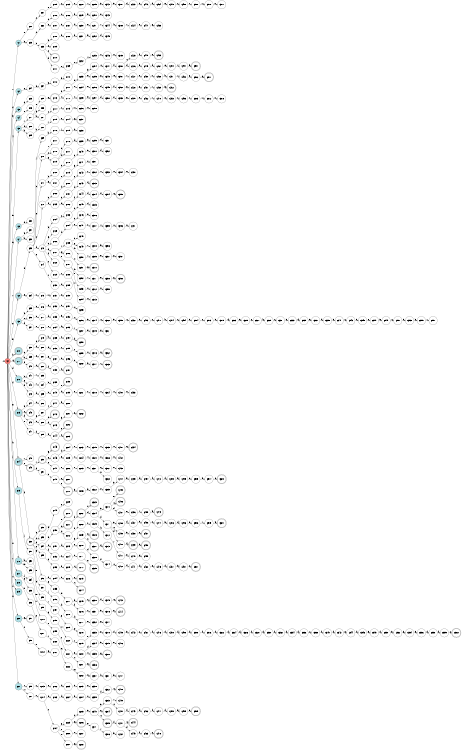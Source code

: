 digraph APTAALF {
__start0 [style = invis, shape = none, label = "", width = 0, height = 0];

rankdir=LR;
size="8,5";

s0 [style="filled", color="black", fillcolor="#ff817b" shape="circle", label="q0"];
s1 [style="filled", color="black", fillcolor="powderblue" shape="circle", label="q1"];
s2 [style="filled", color="black", fillcolor="powderblue" shape="circle", label="q2"];
s3 [style="filled", color="black", fillcolor="powderblue" shape="circle", label="q3"];
s4 [style="filled", color="black", fillcolor="powderblue" shape="circle", label="q4"];
s5 [style="filled", color="black", fillcolor="powderblue" shape="circle", label="q5"];
s6 [style="filled", color="black", fillcolor="powderblue" shape="circle", label="q6"];
s7 [style="filled", color="black", fillcolor="powderblue" shape="circle", label="q7"];
s8 [style="rounded,filled", color="black", fillcolor="powderblue" shape="doublecircle", label="q8"];
s9 [style="filled", color="black", fillcolor="powderblue" shape="circle", label="q9"];
s10 [style="rounded,filled", color="black", fillcolor="powderblue" shape="doublecircle", label="q10"];
s11 [style="rounded,filled", color="black", fillcolor="powderblue" shape="doublecircle", label="q11"];
s12 [style="filled", color="black", fillcolor="powderblue" shape="circle", label="q12"];
s13 [style="rounded,filled", color="black", fillcolor="powderblue" shape="doublecircle", label="q13"];
s14 [style="rounded,filled", color="black", fillcolor="powderblue" shape="doublecircle", label="q14"];
s15 [style="filled", color="black", fillcolor="powderblue" shape="circle", label="q15"];
s16 [style="filled", color="black", fillcolor="powderblue" shape="circle", label="q16"];
s17 [style="filled", color="black", fillcolor="powderblue" shape="circle", label="q17"];
s18 [style="filled", color="black", fillcolor="powderblue" shape="circle", label="q18"];
s19 [style="filled", color="black", fillcolor="powderblue" shape="circle", label="q19"];
s20 [style="filled", color="black", fillcolor="powderblue" shape="circle", label="q20"];
s21 [style="filled", color="black", fillcolor="powderblue" shape="circle", label="q21"];
s22 [style="filled", color="black", fillcolor="white" shape="circle", label="q22"];
s23 [style="filled", color="black", fillcolor="white" shape="circle", label="q23"];
s24 [style="filled", color="black", fillcolor="white" shape="circle", label="q24"];
s25 [style="filled", color="black", fillcolor="white" shape="circle", label="q25"];
s26 [style="filled", color="black", fillcolor="white" shape="circle", label="q26"];
s27 [style="filled", color="black", fillcolor="white" shape="circle", label="q27"];
s28 [style="filled", color="black", fillcolor="white" shape="circle", label="q28"];
s29 [style="filled", color="black", fillcolor="white" shape="circle", label="q29"];
s30 [style="filled", color="black", fillcolor="white" shape="circle", label="q30"];
s31 [style="filled", color="black", fillcolor="white" shape="circle", label="q31"];
s32 [style="filled", color="black", fillcolor="white" shape="circle", label="q32"];
s33 [style="filled", color="black", fillcolor="white" shape="circle", label="q33"];
s34 [style="filled", color="black", fillcolor="white" shape="circle", label="q34"];
s35 [style="filled", color="black", fillcolor="white" shape="circle", label="q35"];
s36 [style="filled", color="black", fillcolor="white" shape="circle", label="q36"];
s37 [style="filled", color="black", fillcolor="white" shape="circle", label="q37"];
s38 [style="filled", color="black", fillcolor="white" shape="circle", label="q38"];
s39 [style="filled", color="black", fillcolor="white" shape="circle", label="q39"];
s40 [style="filled", color="black", fillcolor="white" shape="circle", label="q40"];
s41 [style="filled", color="black", fillcolor="white" shape="circle", label="q41"];
s42 [style="filled", color="black", fillcolor="white" shape="circle", label="q42"];
s43 [style="filled", color="black", fillcolor="white" shape="circle", label="q43"];
s44 [style="filled", color="black", fillcolor="white" shape="circle", label="q44"];
s45 [style="rounded,filled", color="black", fillcolor="white" shape="doublecircle", label="q45"];
s46 [style="filled", color="black", fillcolor="white" shape="circle", label="q46"];
s47 [style="filled", color="black", fillcolor="white" shape="circle", label="q47"];
s48 [style="filled", color="black", fillcolor="white" shape="circle", label="q48"];
s49 [style="rounded,filled", color="black", fillcolor="white" shape="doublecircle", label="q49"];
s50 [style="rounded,filled", color="black", fillcolor="white" shape="doublecircle", label="q50"];
s51 [style="filled", color="black", fillcolor="white" shape="circle", label="q51"];
s52 [style="filled", color="black", fillcolor="white" shape="circle", label="q52"];
s53 [style="filled", color="black", fillcolor="white" shape="circle", label="q53"];
s54 [style="filled", color="black", fillcolor="white" shape="circle", label="q54"];
s55 [style="filled", color="black", fillcolor="white" shape="circle", label="q55"];
s56 [style="filled", color="black", fillcolor="white" shape="circle", label="q56"];
s57 [style="rounded,filled", color="black", fillcolor="white" shape="doublecircle", label="q57"];
s58 [style="filled", color="black", fillcolor="white" shape="circle", label="q58"];
s59 [style="filled", color="black", fillcolor="white" shape="circle", label="q59"];
s60 [style="filled", color="black", fillcolor="white" shape="circle", label="q60"];
s61 [style="filled", color="black", fillcolor="white" shape="circle", label="q61"];
s62 [style="filled", color="black", fillcolor="white" shape="circle", label="q62"];
s63 [style="filled", color="black", fillcolor="white" shape="circle", label="q63"];
s64 [style="filled", color="black", fillcolor="white" shape="circle", label="q64"];
s65 [style="filled", color="black", fillcolor="white" shape="circle", label="q65"];
s66 [style="filled", color="black", fillcolor="white" shape="circle", label="q66"];
s67 [style="filled", color="black", fillcolor="white" shape="circle", label="q67"];
s68 [style="filled", color="black", fillcolor="white" shape="circle", label="q68"];
s69 [style="filled", color="black", fillcolor="white" shape="circle", label="q69"];
s70 [style="filled", color="black", fillcolor="white" shape="circle", label="q70"];
s71 [style="filled", color="black", fillcolor="white" shape="circle", label="q71"];
s72 [style="filled", color="black", fillcolor="white" shape="circle", label="q72"];
s73 [style="filled", color="black", fillcolor="white" shape="circle", label="q73"];
s74 [style="filled", color="black", fillcolor="white" shape="circle", label="q74"];
s75 [style="filled", color="black", fillcolor="white" shape="circle", label="q75"];
s76 [style="filled", color="black", fillcolor="white" shape="circle", label="q76"];
s77 [style="filled", color="black", fillcolor="white" shape="circle", label="q77"];
s78 [style="filled", color="black", fillcolor="white" shape="circle", label="q78"];
s79 [style="rounded,filled", color="black", fillcolor="white" shape="doublecircle", label="q79"];
s80 [style="filled", color="black", fillcolor="white" shape="circle", label="q80"];
s81 [style="filled", color="black", fillcolor="white" shape="circle", label="q81"];
s82 [style="rounded,filled", color="black", fillcolor="white" shape="doublecircle", label="q82"];
s83 [style="filled", color="black", fillcolor="white" shape="circle", label="q83"];
s84 [style="filled", color="black", fillcolor="white" shape="circle", label="q84"];
s85 [style="filled", color="black", fillcolor="white" shape="circle", label="q85"];
s86 [style="filled", color="black", fillcolor="white" shape="circle", label="q86"];
s87 [style="filled", color="black", fillcolor="white" shape="circle", label="q87"];
s88 [style="filled", color="black", fillcolor="white" shape="circle", label="q88"];
s89 [style="filled", color="black", fillcolor="white" shape="circle", label="q89"];
s90 [style="rounded,filled", color="black", fillcolor="white" shape="doublecircle", label="q90"];
s91 [style="filled", color="black", fillcolor="white" shape="circle", label="q91"];
s92 [style="rounded,filled", color="black", fillcolor="white" shape="doublecircle", label="q92"];
s93 [style="filled", color="black", fillcolor="white" shape="circle", label="q93"];
s94 [style="filled", color="black", fillcolor="white" shape="circle", label="q94"];
s95 [style="filled", color="black", fillcolor="white" shape="circle", label="q95"];
s96 [style="filled", color="black", fillcolor="white" shape="circle", label="q96"];
s97 [style="filled", color="black", fillcolor="white" shape="circle", label="q97"];
s98 [style="filled", color="black", fillcolor="white" shape="circle", label="q98"];
s99 [style="filled", color="black", fillcolor="white" shape="circle", label="q99"];
s100 [style="filled", color="black", fillcolor="white" shape="circle", label="q100"];
s101 [style="filled", color="black", fillcolor="white" shape="circle", label="q101"];
s102 [style="filled", color="black", fillcolor="white" shape="circle", label="q102"];
s103 [style="filled", color="black", fillcolor="white" shape="circle", label="q103"];
s104 [style="filled", color="black", fillcolor="white" shape="circle", label="q104"];
s105 [style="filled", color="black", fillcolor="white" shape="circle", label="q105"];
s106 [style="filled", color="black", fillcolor="white" shape="circle", label="q106"];
s107 [style="filled", color="black", fillcolor="white" shape="circle", label="q107"];
s108 [style="filled", color="black", fillcolor="white" shape="circle", label="q108"];
s109 [style="filled", color="black", fillcolor="white" shape="circle", label="q109"];
s110 [style="rounded,filled", color="black", fillcolor="white" shape="doublecircle", label="q110"];
s111 [style="filled", color="black", fillcolor="white" shape="circle", label="q111"];
s112 [style="filled", color="black", fillcolor="white" shape="circle", label="q112"];
s113 [style="rounded,filled", color="black", fillcolor="white" shape="doublecircle", label="q113"];
s114 [style="filled", color="black", fillcolor="white" shape="circle", label="q114"];
s115 [style="filled", color="black", fillcolor="white" shape="circle", label="q115"];
s116 [style="filled", color="black", fillcolor="white" shape="circle", label="q116"];
s117 [style="filled", color="black", fillcolor="white" shape="circle", label="q117"];
s118 [style="filled", color="black", fillcolor="white" shape="circle", label="q118"];
s119 [style="filled", color="black", fillcolor="white" shape="circle", label="q119"];
s120 [style="filled", color="black", fillcolor="white" shape="circle", label="q120"];
s121 [style="filled", color="black", fillcolor="white" shape="circle", label="q121"];
s122 [style="filled", color="black", fillcolor="white" shape="circle", label="q122"];
s123 [style="filled", color="black", fillcolor="white" shape="circle", label="q123"];
s124 [style="filled", color="black", fillcolor="white" shape="circle", label="q124"];
s125 [style="filled", color="black", fillcolor="white" shape="circle", label="q125"];
s126 [style="filled", color="black", fillcolor="white" shape="circle", label="q126"];
s127 [style="filled", color="black", fillcolor="white" shape="circle", label="q127"];
s128 [style="filled", color="black", fillcolor="white" shape="circle", label="q128"];
s129 [style="filled", color="black", fillcolor="white" shape="circle", label="q129"];
s130 [style="filled", color="black", fillcolor="white" shape="circle", label="q130"];
s131 [style="filled", color="black", fillcolor="white" shape="circle", label="q131"];
s132 [style="filled", color="black", fillcolor="white" shape="circle", label="q132"];
s133 [style="filled", color="black", fillcolor="white" shape="circle", label="q133"];
s134 [style="filled", color="black", fillcolor="white" shape="circle", label="q134"];
s135 [style="filled", color="black", fillcolor="white" shape="circle", label="q135"];
s136 [style="filled", color="black", fillcolor="white" shape="circle", label="q136"];
s137 [style="filled", color="black", fillcolor="white" shape="circle", label="q137"];
s138 [style="filled", color="black", fillcolor="white" shape="circle", label="q138"];
s139 [style="filled", color="black", fillcolor="white" shape="circle", label="q139"];
s140 [style="filled", color="black", fillcolor="white" shape="circle", label="q140"];
s141 [style="filled", color="black", fillcolor="white" shape="circle", label="q141"];
s142 [style="rounded,filled", color="black", fillcolor="white" shape="doublecircle", label="q142"];
s143 [style="filled", color="black", fillcolor="white" shape="circle", label="q143"];
s144 [style="filled", color="black", fillcolor="white" shape="circle", label="q144"];
s145 [style="rounded,filled", color="black", fillcolor="white" shape="doublecircle", label="q145"];
s146 [style="filled", color="black", fillcolor="white" shape="circle", label="q146"];
s147 [style="filled", color="black", fillcolor="white" shape="circle", label="q147"];
s148 [style="filled", color="black", fillcolor="white" shape="circle", label="q148"];
s149 [style="filled", color="black", fillcolor="white" shape="circle", label="q149"];
s150 [style="filled", color="black", fillcolor="white" shape="circle", label="q150"];
s151 [style="filled", color="black", fillcolor="white" shape="circle", label="q151"];
s152 [style="filled", color="black", fillcolor="white" shape="circle", label="q152"];
s153 [style="filled", color="black", fillcolor="white" shape="circle", label="q153"];
s154 [style="filled", color="black", fillcolor="white" shape="circle", label="q154"];
s155 [style="filled", color="black", fillcolor="white" shape="circle", label="q155"];
s156 [style="filled", color="black", fillcolor="white" shape="circle", label="q156"];
s157 [style="filled", color="black", fillcolor="white" shape="circle", label="q157"];
s158 [style="filled", color="black", fillcolor="white" shape="circle", label="q158"];
s159 [style="filled", color="black", fillcolor="white" shape="circle", label="q159"];
s160 [style="filled", color="black", fillcolor="white" shape="circle", label="q160"];
s161 [style="filled", color="black", fillcolor="white" shape="circle", label="q161"];
s162 [style="filled", color="black", fillcolor="white" shape="circle", label="q162"];
s163 [style="filled", color="black", fillcolor="white" shape="circle", label="q163"];
s164 [style="filled", color="black", fillcolor="white" shape="circle", label="q164"];
s165 [style="filled", color="black", fillcolor="white" shape="circle", label="q165"];
s166 [style="filled", color="black", fillcolor="white" shape="circle", label="q166"];
s167 [style="filled", color="black", fillcolor="white" shape="circle", label="q167"];
s168 [style="filled", color="black", fillcolor="white" shape="circle", label="q168"];
s169 [style="filled", color="black", fillcolor="white" shape="circle", label="q169"];
s170 [style="filled", color="black", fillcolor="white" shape="circle", label="q170"];
s171 [style="filled", color="black", fillcolor="white" shape="circle", label="q171"];
s172 [style="filled", color="black", fillcolor="white" shape="circle", label="q172"];
s173 [style="filled", color="black", fillcolor="white" shape="circle", label="q173"];
s174 [style="filled", color="black", fillcolor="white" shape="circle", label="q174"];
s175 [style="filled", color="black", fillcolor="white" shape="circle", label="q175"];
s176 [style="filled", color="black", fillcolor="white" shape="circle", label="q176"];
s177 [style="filled", color="black", fillcolor="white" shape="circle", label="q177"];
s178 [style="filled", color="black", fillcolor="white" shape="circle", label="q178"];
s179 [style="filled", color="black", fillcolor="white" shape="circle", label="q179"];
s180 [style="filled", color="black", fillcolor="white" shape="circle", label="q180"];
s181 [style="filled", color="black", fillcolor="white" shape="circle", label="q181"];
s182 [style="filled", color="black", fillcolor="white" shape="circle", label="q182"];
s183 [style="filled", color="black", fillcolor="white" shape="circle", label="q183"];
s184 [style="filled", color="black", fillcolor="white" shape="circle", label="q184"];
s185 [style="filled", color="black", fillcolor="white" shape="circle", label="q185"];
s186 [style="filled", color="black", fillcolor="white" shape="circle", label="q186"];
s187 [style="filled", color="black", fillcolor="white" shape="circle", label="q187"];
s188 [style="filled", color="black", fillcolor="white" shape="circle", label="q188"];
s189 [style="filled", color="black", fillcolor="white" shape="circle", label="q189"];
s190 [style="filled", color="black", fillcolor="white" shape="circle", label="q190"];
s191 [style="filled", color="black", fillcolor="white" shape="circle", label="q191"];
s192 [style="filled", color="black", fillcolor="white" shape="circle", label="q192"];
s193 [style="filled", color="black", fillcolor="white" shape="circle", label="q193"];
s194 [style="filled", color="black", fillcolor="white" shape="circle", label="q194"];
s195 [style="filled", color="black", fillcolor="white" shape="circle", label="q195"];
s196 [style="filled", color="black", fillcolor="white" shape="circle", label="q196"];
s197 [style="rounded,filled", color="black", fillcolor="white" shape="doublecircle", label="q197"];
s198 [style="rounded,filled", color="black", fillcolor="white" shape="doublecircle", label="q198"];
s199 [style="filled", color="black", fillcolor="white" shape="circle", label="q199"];
s200 [style="filled", color="black", fillcolor="white" shape="circle", label="q200"];
s201 [style="filled", color="black", fillcolor="white" shape="circle", label="q201"];
s202 [style="rounded,filled", color="black", fillcolor="white" shape="doublecircle", label="q202"];
s203 [style="rounded,filled", color="black", fillcolor="white" shape="doublecircle", label="q203"];
s204 [style="filled", color="black", fillcolor="white" shape="circle", label="q204"];
s205 [style="filled", color="black", fillcolor="white" shape="circle", label="q205"];
s206 [style="filled", color="black", fillcolor="white" shape="circle", label="q206"];
s207 [style="rounded,filled", color="black", fillcolor="white" shape="doublecircle", label="q207"];
s208 [style="rounded,filled", color="black", fillcolor="white" shape="doublecircle", label="q208"];
s209 [style="filled", color="black", fillcolor="white" shape="circle", label="q209"];
s210 [style="rounded,filled", color="black", fillcolor="white" shape="doublecircle", label="q210"];
s211 [style="rounded,filled", color="black", fillcolor="white" shape="doublecircle", label="q211"];
s212 [style="filled", color="black", fillcolor="white" shape="circle", label="q212"];
s213 [style="filled", color="black", fillcolor="white" shape="circle", label="q213"];
s214 [style="filled", color="black", fillcolor="white" shape="circle", label="q214"];
s215 [style="filled", color="black", fillcolor="white" shape="circle", label="q215"];
s216 [style="filled", color="black", fillcolor="white" shape="circle", label="q216"];
s217 [style="filled", color="black", fillcolor="white" shape="circle", label="q217"];
s218 [style="filled", color="black", fillcolor="white" shape="circle", label="q218"];
s219 [style="filled", color="black", fillcolor="white" shape="circle", label="q219"];
s220 [style="filled", color="black", fillcolor="white" shape="circle", label="q220"];
s221 [style="filled", color="black", fillcolor="white" shape="circle", label="q221"];
s222 [style="filled", color="black", fillcolor="white" shape="circle", label="q222"];
s223 [style="filled", color="black", fillcolor="white" shape="circle", label="q223"];
s224 [style="filled", color="black", fillcolor="white" shape="circle", label="q224"];
s225 [style="filled", color="black", fillcolor="white" shape="circle", label="q225"];
s226 [style="filled", color="black", fillcolor="white" shape="circle", label="q226"];
s227 [style="filled", color="black", fillcolor="white" shape="circle", label="q227"];
s228 [style="filled", color="black", fillcolor="white" shape="circle", label="q228"];
s229 [style="filled", color="black", fillcolor="white" shape="circle", label="q229"];
s230 [style="filled", color="black", fillcolor="white" shape="circle", label="q230"];
s231 [style="filled", color="black", fillcolor="white" shape="circle", label="q231"];
s232 [style="filled", color="black", fillcolor="white" shape="circle", label="q232"];
s233 [style="filled", color="black", fillcolor="white" shape="circle", label="q233"];
s234 [style="filled", color="black", fillcolor="white" shape="circle", label="q234"];
s235 [style="filled", color="black", fillcolor="white" shape="circle", label="q235"];
s236 [style="filled", color="black", fillcolor="white" shape="circle", label="q236"];
s237 [style="rounded,filled", color="black", fillcolor="white" shape="doublecircle", label="q237"];
s238 [style="filled", color="black", fillcolor="white" shape="circle", label="q238"];
s239 [style="filled", color="black", fillcolor="white" shape="circle", label="q239"];
s240 [style="filled", color="black", fillcolor="white" shape="circle", label="q240"];
s241 [style="filled", color="black", fillcolor="white" shape="circle", label="q241"];
s242 [style="filled", color="black", fillcolor="white" shape="circle", label="q242"];
s243 [style="filled", color="black", fillcolor="white" shape="circle", label="q243"];
s244 [style="filled", color="black", fillcolor="white" shape="circle", label="q244"];
s245 [style="filled", color="black", fillcolor="white" shape="circle", label="q245"];
s246 [style="filled", color="black", fillcolor="white" shape="circle", label="q246"];
s247 [style="filled", color="black", fillcolor="white" shape="circle", label="q247"];
s248 [style="filled", color="black", fillcolor="white" shape="circle", label="q248"];
s249 [style="filled", color="black", fillcolor="white" shape="circle", label="q249"];
s250 [style="filled", color="black", fillcolor="white" shape="circle", label="q250"];
s251 [style="filled", color="black", fillcolor="white" shape="circle", label="q251"];
s252 [style="filled", color="black", fillcolor="white" shape="circle", label="q252"];
s253 [style="filled", color="black", fillcolor="white" shape="circle", label="q253"];
s254 [style="filled", color="black", fillcolor="white" shape="circle", label="q254"];
s255 [style="filled", color="black", fillcolor="white" shape="circle", label="q255"];
s256 [style="filled", color="black", fillcolor="white" shape="circle", label="q256"];
s257 [style="filled", color="black", fillcolor="white" shape="circle", label="q257"];
s258 [style="rounded,filled", color="black", fillcolor="white" shape="doublecircle", label="q258"];
s259 [style="filled", color="black", fillcolor="white" shape="circle", label="q259"];
s260 [style="filled", color="black", fillcolor="white" shape="circle", label="q260"];
s261 [style="filled", color="black", fillcolor="white" shape="circle", label="q261"];
s262 [style="rounded,filled", color="black", fillcolor="white" shape="doublecircle", label="q262"];
s263 [style="filled", color="black", fillcolor="white" shape="circle", label="q263"];
s264 [style="filled", color="black", fillcolor="white" shape="circle", label="q264"];
s265 [style="filled", color="black", fillcolor="white" shape="circle", label="q265"];
s266 [style="filled", color="black", fillcolor="white" shape="circle", label="q266"];
s267 [style="rounded,filled", color="black", fillcolor="white" shape="doublecircle", label="q267"];
s268 [style="filled", color="black", fillcolor="white" shape="circle", label="q268"];
s269 [style="filled", color="black", fillcolor="white" shape="circle", label="q269"];
s270 [style="filled", color="black", fillcolor="white" shape="circle", label="q270"];
s271 [style="filled", color="black", fillcolor="white" shape="circle", label="q271"];
s272 [style="rounded,filled", color="black", fillcolor="white" shape="doublecircle", label="q272"];
s273 [style="rounded,filled", color="black", fillcolor="white" shape="doublecircle", label="q273"];
s274 [style="rounded,filled", color="black", fillcolor="white" shape="doublecircle", label="q274"];
s275 [style="filled", color="black", fillcolor="white" shape="circle", label="q275"];
s276 [style="filled", color="black", fillcolor="white" shape="circle", label="q276"];
s277 [style="filled", color="black", fillcolor="white" shape="circle", label="q277"];
s278 [style="filled", color="black", fillcolor="white" shape="circle", label="q278"];
s279 [style="filled", color="black", fillcolor="white" shape="circle", label="q279"];
s280 [style="filled", color="black", fillcolor="white" shape="circle", label="q280"];
s281 [style="filled", color="black", fillcolor="white" shape="circle", label="q281"];
s282 [style="filled", color="black", fillcolor="white" shape="circle", label="q282"];
s283 [style="filled", color="black", fillcolor="white" shape="circle", label="q283"];
s284 [style="filled", color="black", fillcolor="white" shape="circle", label="q284"];
s285 [style="filled", color="black", fillcolor="white" shape="circle", label="q285"];
s286 [style="rounded,filled", color="black", fillcolor="white" shape="doublecircle", label="q286"];
s287 [style="filled", color="black", fillcolor="white" shape="circle", label="q287"];
s288 [style="rounded,filled", color="black", fillcolor="white" shape="doublecircle", label="q288"];
s289 [style="filled", color="black", fillcolor="white" shape="circle", label="q289"];
s290 [style="filled", color="black", fillcolor="white" shape="circle", label="q290"];
s291 [style="filled", color="black", fillcolor="white" shape="circle", label="q291"];
s292 [style="filled", color="black", fillcolor="white" shape="circle", label="q292"];
s293 [style="filled", color="black", fillcolor="white" shape="circle", label="q293"];
s294 [style="filled", color="black", fillcolor="white" shape="circle", label="q294"];
s295 [style="filled", color="black", fillcolor="white" shape="circle", label="q295"];
s296 [style="filled", color="black", fillcolor="white" shape="circle", label="q296"];
s297 [style="filled", color="black", fillcolor="white" shape="circle", label="q297"];
s298 [style="filled", color="black", fillcolor="white" shape="circle", label="q298"];
s299 [style="filled", color="black", fillcolor="white" shape="circle", label="q299"];
s300 [style="filled", color="black", fillcolor="white" shape="circle", label="q300"];
s301 [style="filled", color="black", fillcolor="white" shape="circle", label="q301"];
s302 [style="filled", color="black", fillcolor="white" shape="circle", label="q302"];
s303 [style="rounded,filled", color="black", fillcolor="white" shape="doublecircle", label="q303"];
s304 [style="filled", color="black", fillcolor="white" shape="circle", label="q304"];
s305 [style="filled", color="black", fillcolor="white" shape="circle", label="q305"];
s306 [style="filled", color="black", fillcolor="white" shape="circle", label="q306"];
s307 [style="filled", color="black", fillcolor="white" shape="circle", label="q307"];
s308 [style="filled", color="black", fillcolor="white" shape="circle", label="q308"];
s309 [style="filled", color="black", fillcolor="white" shape="circle", label="q309"];
s310 [style="rounded,filled", color="black", fillcolor="white" shape="doublecircle", label="q310"];
s311 [style="filled", color="black", fillcolor="white" shape="circle", label="q311"];
s312 [style="filled", color="black", fillcolor="white" shape="circle", label="q312"];
s313 [style="filled", color="black", fillcolor="white" shape="circle", label="q313"];
s314 [style="filled", color="black", fillcolor="white" shape="circle", label="q314"];
s315 [style="filled", color="black", fillcolor="white" shape="circle", label="q315"];
s316 [style="filled", color="black", fillcolor="white" shape="circle", label="q316"];
s317 [style="filled", color="black", fillcolor="white" shape="circle", label="q317"];
s318 [style="filled", color="black", fillcolor="white" shape="circle", label="q318"];
s319 [style="filled", color="black", fillcolor="white" shape="circle", label="q319"];
s320 [style="filled", color="black", fillcolor="white" shape="circle", label="q320"];
s321 [style="filled", color="black", fillcolor="white" shape="circle", label="q321"];
s322 [style="filled", color="black", fillcolor="white" shape="circle", label="q322"];
s323 [style="rounded,filled", color="black", fillcolor="white" shape="doublecircle", label="q323"];
s324 [style="filled", color="black", fillcolor="white" shape="circle", label="q324"];
s325 [style="filled", color="black", fillcolor="white" shape="circle", label="q325"];
s326 [style="rounded,filled", color="black", fillcolor="white" shape="doublecircle", label="q326"];
s327 [style="rounded,filled", color="black", fillcolor="white" shape="doublecircle", label="q327"];
s328 [style="filled", color="black", fillcolor="white" shape="circle", label="q328"];
s329 [style="rounded,filled", color="black", fillcolor="white" shape="doublecircle", label="q329"];
s330 [style="rounded,filled", color="black", fillcolor="white" shape="doublecircle", label="q330"];
s331 [style="filled", color="black", fillcolor="white" shape="circle", label="q331"];
s332 [style="filled", color="black", fillcolor="white" shape="circle", label="q332"];
s333 [style="filled", color="black", fillcolor="white" shape="circle", label="q333"];
s334 [style="filled", color="black", fillcolor="white" shape="circle", label="q334"];
s335 [style="filled", color="black", fillcolor="white" shape="circle", label="q335"];
s336 [style="rounded,filled", color="black", fillcolor="white" shape="doublecircle", label="q336"];
s337 [style="filled", color="black", fillcolor="white" shape="circle", label="q337"];
s338 [style="filled", color="black", fillcolor="white" shape="circle", label="q338"];
s339 [style="filled", color="black", fillcolor="white" shape="circle", label="q339"];
s340 [style="filled", color="black", fillcolor="white" shape="circle", label="q340"];
s341 [style="filled", color="black", fillcolor="white" shape="circle", label="q341"];
s342 [style="filled", color="black", fillcolor="white" shape="circle", label="q342"];
s343 [style="filled", color="black", fillcolor="white" shape="circle", label="q343"];
s344 [style="filled", color="black", fillcolor="white" shape="circle", label="q344"];
s345 [style="filled", color="black", fillcolor="white" shape="circle", label="q345"];
s346 [style="filled", color="black", fillcolor="white" shape="circle", label="q346"];
s347 [style="filled", color="black", fillcolor="white" shape="circle", label="q347"];
s348 [style="filled", color="black", fillcolor="white" shape="circle", label="q348"];
s349 [style="filled", color="black", fillcolor="white" shape="circle", label="q349"];
s350 [style="filled", color="black", fillcolor="white" shape="circle", label="q350"];
s351 [style="filled", color="black", fillcolor="white" shape="circle", label="q351"];
s352 [style="filled", color="black", fillcolor="white" shape="circle", label="q352"];
s353 [style="filled", color="black", fillcolor="white" shape="circle", label="q353"];
s354 [style="filled", color="black", fillcolor="white" shape="circle", label="q354"];
s355 [style="filled", color="black", fillcolor="white" shape="circle", label="q355"];
s356 [style="filled", color="black", fillcolor="white" shape="circle", label="q356"];
s357 [style="filled", color="black", fillcolor="white" shape="circle", label="q357"];
s358 [style="filled", color="black", fillcolor="white" shape="circle", label="q358"];
s359 [style="filled", color="black", fillcolor="white" shape="circle", label="q359"];
s360 [style="filled", color="black", fillcolor="white" shape="circle", label="q360"];
s361 [style="filled", color="black", fillcolor="white" shape="circle", label="q361"];
s362 [style="rounded,filled", color="black", fillcolor="white" shape="doublecircle", label="q362"];
s363 [style="rounded,filled", color="black", fillcolor="white" shape="doublecircle", label="q363"];
s364 [style="filled", color="black", fillcolor="white" shape="circle", label="q364"];
s365 [style="filled", color="black", fillcolor="white" shape="circle", label="q365"];
s366 [style="filled", color="black", fillcolor="white" shape="circle", label="q366"];
s367 [style="filled", color="black", fillcolor="white" shape="circle", label="q367"];
s368 [style="filled", color="black", fillcolor="white" shape="circle", label="q368"];
s369 [style="filled", color="black", fillcolor="white" shape="circle", label="q369"];
s370 [style="filled", color="black", fillcolor="white" shape="circle", label="q370"];
s371 [style="filled", color="black", fillcolor="white" shape="circle", label="q371"];
s372 [style="filled", color="black", fillcolor="white" shape="circle", label="q372"];
s373 [style="rounded,filled", color="black", fillcolor="white" shape="doublecircle", label="q373"];
s374 [style="filled", color="black", fillcolor="white" shape="circle", label="q374"];
s375 [style="filled", color="black", fillcolor="white" shape="circle", label="q375"];
s376 [style="filled", color="black", fillcolor="white" shape="circle", label="q376"];
s377 [style="filled", color="black", fillcolor="white" shape="circle", label="q377"];
s378 [style="filled", color="black", fillcolor="white" shape="circle", label="q378"];
s379 [style="filled", color="black", fillcolor="white" shape="circle", label="q379"];
s380 [style="rounded,filled", color="black", fillcolor="white" shape="doublecircle", label="q380"];
s381 [style="filled", color="black", fillcolor="white" shape="circle", label="q381"];
s382 [style="filled", color="black", fillcolor="white" shape="circle", label="q382"];
s383 [style="filled", color="black", fillcolor="white" shape="circle", label="q383"];
s384 [style="rounded,filled", color="black", fillcolor="white" shape="doublecircle", label="q384"];
s385 [style="rounded,filled", color="black", fillcolor="white" shape="doublecircle", label="q385"];
s386 [style="filled", color="black", fillcolor="white" shape="circle", label="q386"];
s387 [style="filled", color="black", fillcolor="white" shape="circle", label="q387"];
s388 [style="filled", color="black", fillcolor="white" shape="circle", label="q388"];
s389 [style="filled", color="black", fillcolor="white" shape="circle", label="q389"];
s390 [style="filled", color="black", fillcolor="white" shape="circle", label="q390"];
s391 [style="filled", color="black", fillcolor="white" shape="circle", label="q391"];
s392 [style="filled", color="black", fillcolor="white" shape="circle", label="q392"];
s393 [style="filled", color="black", fillcolor="white" shape="circle", label="q393"];
s394 [style="filled", color="black", fillcolor="white" shape="circle", label="q394"];
s395 [style="rounded,filled", color="black", fillcolor="white" shape="doublecircle", label="q395"];
s396 [style="filled", color="black", fillcolor="white" shape="circle", label="q396"];
s397 [style="filled", color="black", fillcolor="white" shape="circle", label="q397"];
s398 [style="rounded,filled", color="black", fillcolor="white" shape="doublecircle", label="q398"];
s399 [style="filled", color="black", fillcolor="white" shape="circle", label="q399"];
s400 [style="filled", color="black", fillcolor="white" shape="circle", label="q400"];
s401 [style="filled", color="black", fillcolor="white" shape="circle", label="q401"];
s402 [style="filled", color="black", fillcolor="white" shape="circle", label="q402"];
s403 [style="filled", color="black", fillcolor="white" shape="circle", label="q403"];
s404 [style="filled", color="black", fillcolor="white" shape="circle", label="q404"];
s405 [style="rounded,filled", color="black", fillcolor="white" shape="doublecircle", label="q405"];
s406 [style="rounded,filled", color="black", fillcolor="white" shape="doublecircle", label="q406"];
s407 [style="filled", color="black", fillcolor="white" shape="circle", label="q407"];
s408 [style="filled", color="black", fillcolor="white" shape="circle", label="q408"];
s409 [style="filled", color="black", fillcolor="white" shape="circle", label="q409"];
s410 [style="filled", color="black", fillcolor="white" shape="circle", label="q410"];
s411 [style="filled", color="black", fillcolor="white" shape="circle", label="q411"];
s412 [style="filled", color="black", fillcolor="white" shape="circle", label="q412"];
s413 [style="rounded,filled", color="black", fillcolor="white" shape="doublecircle", label="q413"];
s414 [style="rounded,filled", color="black", fillcolor="white" shape="doublecircle", label="q414"];
s415 [style="filled", color="black", fillcolor="white" shape="circle", label="q415"];
s416 [style="filled", color="black", fillcolor="white" shape="circle", label="q416"];
s417 [style="filled", color="black", fillcolor="white" shape="circle", label="q417"];
s418 [style="rounded,filled", color="black", fillcolor="white" shape="doublecircle", label="q418"];
s419 [style="filled", color="black", fillcolor="white" shape="circle", label="q419"];
s420 [style="filled", color="black", fillcolor="white" shape="circle", label="q420"];
s421 [style="filled", color="black", fillcolor="white" shape="circle", label="q421"];
s422 [style="filled", color="black", fillcolor="white" shape="circle", label="q422"];
s423 [style="filled", color="black", fillcolor="white" shape="circle", label="q423"];
s424 [style="filled", color="black", fillcolor="white" shape="circle", label="q424"];
s425 [style="filled", color="black", fillcolor="white" shape="circle", label="q425"];
s426 [style="filled", color="black", fillcolor="white" shape="circle", label="q426"];
s427 [style="filled", color="black", fillcolor="white" shape="circle", label="q427"];
s428 [style="filled", color="black", fillcolor="white" shape="circle", label="q428"];
s429 [style="filled", color="black", fillcolor="white" shape="circle", label="q429"];
s430 [style="filled", color="black", fillcolor="white" shape="circle", label="q430"];
s431 [style="filled", color="black", fillcolor="white" shape="circle", label="q431"];
s432 [style="filled", color="black", fillcolor="white" shape="circle", label="q432"];
s433 [style="filled", color="black", fillcolor="white" shape="circle", label="q433"];
s434 [style="rounded,filled", color="black", fillcolor="white" shape="doublecircle", label="q434"];
s435 [style="filled", color="black", fillcolor="white" shape="circle", label="q435"];
s436 [style="filled", color="black", fillcolor="white" shape="circle", label="q436"];
s437 [style="filled", color="black", fillcolor="white" shape="circle", label="q437"];
s438 [style="filled", color="black", fillcolor="white" shape="circle", label="q438"];
s439 [style="rounded,filled", color="black", fillcolor="white" shape="doublecircle", label="q439"];
s440 [style="filled", color="black", fillcolor="white" shape="circle", label="q440"];
s441 [style="filled", color="black", fillcolor="white" shape="circle", label="q441"];
s442 [style="filled", color="black", fillcolor="white" shape="circle", label="q442"];
s443 [style="filled", color="black", fillcolor="white" shape="circle", label="q443"];
s444 [style="rounded,filled", color="black", fillcolor="white" shape="doublecircle", label="q444"];
s445 [style="filled", color="black", fillcolor="white" shape="circle", label="q445"];
s446 [style="filled", color="black", fillcolor="white" shape="circle", label="q446"];
s447 [style="filled", color="black", fillcolor="white" shape="circle", label="q447"];
s448 [style="filled", color="black", fillcolor="white" shape="circle", label="q448"];
s449 [style="filled", color="black", fillcolor="white" shape="circle", label="q449"];
s450 [style="filled", color="black", fillcolor="white" shape="circle", label="q450"];
s451 [style="filled", color="black", fillcolor="white" shape="circle", label="q451"];
s452 [style="filled", color="black", fillcolor="white" shape="circle", label="q452"];
s453 [style="filled", color="black", fillcolor="white" shape="circle", label="q453"];
s454 [style="filled", color="black", fillcolor="white" shape="circle", label="q454"];
s455 [style="filled", color="black", fillcolor="white" shape="circle", label="q455"];
s456 [style="filled", color="black", fillcolor="white" shape="circle", label="q456"];
s457 [style="rounded,filled", color="black", fillcolor="white" shape="doublecircle", label="q457"];
s458 [style="rounded,filled", color="black", fillcolor="white" shape="doublecircle", label="q458"];
s459 [style="filled", color="black", fillcolor="white" shape="circle", label="q459"];
s460 [style="filled", color="black", fillcolor="white" shape="circle", label="q460"];
s461 [style="filled", color="black", fillcolor="white" shape="circle", label="q461"];
s462 [style="filled", color="black", fillcolor="white" shape="circle", label="q462"];
s463 [style="filled", color="black", fillcolor="white" shape="circle", label="q463"];
s464 [style="filled", color="black", fillcolor="white" shape="circle", label="q464"];
s465 [style="filled", color="black", fillcolor="white" shape="circle", label="q465"];
s466 [style="rounded,filled", color="black", fillcolor="white" shape="doublecircle", label="q466"];
s467 [style="filled", color="black", fillcolor="white" shape="circle", label="q467"];
s468 [style="filled", color="black", fillcolor="white" shape="circle", label="q468"];
s469 [style="filled", color="black", fillcolor="white" shape="circle", label="q469"];
s470 [style="filled", color="black", fillcolor="white" shape="circle", label="q470"];
s471 [style="filled", color="black", fillcolor="white" shape="circle", label="q471"];
s472 [style="filled", color="black", fillcolor="white" shape="circle", label="q472"];
s473 [style="rounded,filled", color="black", fillcolor="white" shape="doublecircle", label="q473"];
s474 [style="filled", color="black", fillcolor="white" shape="circle", label="q474"];
s475 [style="filled", color="black", fillcolor="white" shape="circle", label="q475"];
s476 [style="filled", color="black", fillcolor="white" shape="circle", label="q476"];
s477 [style="filled", color="black", fillcolor="white" shape="circle", label="q477"];
s478 [style="rounded,filled", color="black", fillcolor="white" shape="doublecircle", label="q478"];
s479 [style="filled", color="black", fillcolor="white" shape="circle", label="q479"];
s480 [style="filled", color="black", fillcolor="white" shape="circle", label="q480"];
s481 [style="filled", color="black", fillcolor="white" shape="circle", label="q481"];
s482 [style="rounded,filled", color="black", fillcolor="white" shape="doublecircle", label="q482"];
s483 [style="filled", color="black", fillcolor="white" shape="circle", label="q483"];
s484 [style="filled", color="black", fillcolor="white" shape="circle", label="q484"];
s485 [style="filled", color="black", fillcolor="white" shape="circle", label="q485"];
s486 [style="filled", color="black", fillcolor="white" shape="circle", label="q486"];
s487 [style="filled", color="black", fillcolor="white" shape="circle", label="q487"];
s488 [style="filled", color="black", fillcolor="white" shape="circle", label="q488"];
s489 [style="filled", color="black", fillcolor="white" shape="circle", label="q489"];
s490 [style="filled", color="black", fillcolor="white" shape="circle", label="q490"];
s491 [style="filled", color="black", fillcolor="white" shape="circle", label="q491"];
s492 [style="filled", color="black", fillcolor="white" shape="circle", label="q492"];
s493 [style="filled", color="black", fillcolor="white" shape="circle", label="q493"];
s494 [style="filled", color="black", fillcolor="white" shape="circle", label="q494"];
s495 [style="filled", color="black", fillcolor="white" shape="circle", label="q495"];
s496 [style="filled", color="black", fillcolor="white" shape="circle", label="q496"];
s497 [style="filled", color="black", fillcolor="white" shape="circle", label="q497"];
s498 [style="filled", color="black", fillcolor="white" shape="circle", label="q498"];
s499 [style="filled", color="black", fillcolor="white" shape="circle", label="q499"];
s500 [style="filled", color="black", fillcolor="white" shape="circle", label="q500"];
s501 [style="rounded,filled", color="black", fillcolor="white" shape="doublecircle", label="q501"];
s502 [style="filled", color="black", fillcolor="white" shape="circle", label="q502"];
s503 [style="filled", color="black", fillcolor="white" shape="circle", label="q503"];
s504 [style="filled", color="black", fillcolor="white" shape="circle", label="q504"];
s505 [style="filled", color="black", fillcolor="white" shape="circle", label="q505"];
s506 [style="filled", color="black", fillcolor="white" shape="circle", label="q506"];
s507 [style="rounded,filled", color="black", fillcolor="white" shape="doublecircle", label="q507"];
s508 [style="filled", color="black", fillcolor="white" shape="circle", label="q508"];
s509 [style="rounded,filled", color="black", fillcolor="white" shape="doublecircle", label="q509"];
s510 [style="filled", color="black", fillcolor="white" shape="circle", label="q510"];
s511 [style="rounded,filled", color="black", fillcolor="white" shape="doublecircle", label="q511"];
s512 [style="filled", color="black", fillcolor="white" shape="circle", label="q512"];
s513 [style="filled", color="black", fillcolor="white" shape="circle", label="q513"];
s514 [style="filled", color="black", fillcolor="white" shape="circle", label="q514"];
s515 [style="filled", color="black", fillcolor="white" shape="circle", label="q515"];
s516 [style="filled", color="black", fillcolor="white" shape="circle", label="q516"];
s517 [style="filled", color="black", fillcolor="white" shape="circle", label="q517"];
s518 [style="filled", color="black", fillcolor="white" shape="circle", label="q518"];
s519 [style="filled", color="black", fillcolor="white" shape="circle", label="q519"];
s520 [style="rounded,filled", color="black", fillcolor="white" shape="doublecircle", label="q520"];
s521 [style="rounded,filled", color="black", fillcolor="white" shape="doublecircle", label="q521"];
s522 [style="filled", color="black", fillcolor="white" shape="circle", label="q522"];
s523 [style="filled", color="black", fillcolor="white" shape="circle", label="q523"];
s524 [style="filled", color="black", fillcolor="white" shape="circle", label="q524"];
s525 [style="filled", color="black", fillcolor="white" shape="circle", label="q525"];
s526 [style="filled", color="black", fillcolor="white" shape="circle", label="q526"];
s527 [style="filled", color="black", fillcolor="white" shape="circle", label="q527"];
s528 [style="filled", color="black", fillcolor="white" shape="circle", label="q528"];
s529 [style="filled", color="black", fillcolor="white" shape="circle", label="q529"];
s530 [style="filled", color="black", fillcolor="white" shape="circle", label="q530"];
s531 [style="filled", color="black", fillcolor="white" shape="circle", label="q531"];
s532 [style="filled", color="black", fillcolor="white" shape="circle", label="q532"];
s533 [style="filled", color="black", fillcolor="white" shape="circle", label="q533"];
s534 [style="filled", color="black", fillcolor="white" shape="circle", label="q534"];
s535 [style="filled", color="black", fillcolor="white" shape="circle", label="q535"];
s536 [style="filled", color="black", fillcolor="white" shape="circle", label="q536"];
s537 [style="filled", color="black", fillcolor="white" shape="circle", label="q537"];
s538 [style="filled", color="black", fillcolor="white" shape="circle", label="q538"];
s539 [style="filled", color="black", fillcolor="white" shape="circle", label="q539"];
s540 [style="filled", color="black", fillcolor="white" shape="circle", label="q540"];
s541 [style="filled", color="black", fillcolor="white" shape="circle", label="q541"];
s542 [style="filled", color="black", fillcolor="white" shape="circle", label="q542"];
s543 [style="filled", color="black", fillcolor="white" shape="circle", label="q543"];
s544 [style="filled", color="black", fillcolor="white" shape="circle", label="q544"];
s545 [style="filled", color="black", fillcolor="white" shape="circle", label="q545"];
s546 [style="filled", color="black", fillcolor="white" shape="circle", label="q546"];
s547 [style="filled", color="black", fillcolor="white" shape="circle", label="q547"];
s548 [style="filled", color="black", fillcolor="white" shape="circle", label="q548"];
s549 [style="filled", color="black", fillcolor="white" shape="circle", label="q549"];
s550 [style="filled", color="black", fillcolor="white" shape="circle", label="q550"];
s551 [style="filled", color="black", fillcolor="white" shape="circle", label="q551"];
s552 [style="filled", color="black", fillcolor="white" shape="circle", label="q552"];
s553 [style="filled", color="black", fillcolor="white" shape="circle", label="q553"];
s554 [style="filled", color="black", fillcolor="white" shape="circle", label="q554"];
s555 [style="filled", color="black", fillcolor="white" shape="circle", label="q555"];
s556 [style="filled", color="black", fillcolor="white" shape="circle", label="q556"];
s557 [style="filled", color="black", fillcolor="white" shape="circle", label="q557"];
s558 [style="filled", color="black", fillcolor="white" shape="circle", label="q558"];
s559 [style="filled", color="black", fillcolor="white" shape="circle", label="q559"];
s560 [style="rounded,filled", color="black", fillcolor="white" shape="doublecircle", label="q560"];
subgraph cluster_main { 
	graph [pad=".75", ranksep="0.15", nodesep="0.15"];
	 style=invis; 
	__start0 -> s0 [penwidth=2];
}
s0 -> s1 [label="1"];
s0 -> s2 [label="2"];
s0 -> s3 [label="3"];
s0 -> s4 [label="4"];
s0 -> s5 [label="5"];
s0 -> s6 [label="6"];
s0 -> s7 [label="7"];
s0 -> s8 [label="8"];
s0 -> s9 [label="9"];
s0 -> s10 [label="b"];
s0 -> s11 [label="c"];
s0 -> s12 [label="d"];
s0 -> s13 [label="f"];
s0 -> s14 [label="g"];
s0 -> s15 [label="h"];
s0 -> s16 [label="j"];
s0 -> s17 [label="n"];
s0 -> s18 [label="r"];
s0 -> s19 [label="s"];
s0 -> s20 [label="u"];
s0 -> s21 [label="x"];
s1 -> s22 [label="0"];
s1 -> s23 [label="3"];
s2 -> s24 [label="8"];
s3 -> s25 [label="d"];
s4 -> s26 [label="8"];
s5 -> s27 [label="7"];
s5 -> s28 [label="e"];
s5 -> s29 [label="h"];
s6 -> s30 [label="d"];
s7 -> s31 [label="5"];
s7 -> s32 [label="h"];
s8 -> s33 [label="9"];
s8 -> s34 [label="e"];
s9 -> s35 [label="3"];
s9 -> s36 [label="8"];
s9 -> s37 [label="d"];
s11 -> s38 [label="9"];
s11 -> s39 [label="b"];
s11 -> s40 [label="f"];
s12 -> s41 [label="3"];
s12 -> s42 [label="6"];
s12 -> s43 [label="9"];
s13 -> s44 [label="9"];
s13 -> s45 [label="c"];
s13 -> s46 [label="d"];
s13 -> s47 [label="e"];
s14 -> s48 [label="7"];
s14 -> s49 [label="e"];
s14 -> s50 [label="f"];
s15 -> s51 [label="j"];
s16 -> s52 [label="h"];
s16 -> s53 [label="m"];
s17 -> s54 [label="j"];
s17 -> s55 [label="q"];
s18 -> s56 [label="n"];
s20 -> s57 [label="g"];
s20 -> s58 [label="s"];
s21 -> s59 [label="t"];
s21 -> s60 [label="w"];
s22 -> s61 [label="2"];
s23 -> s62 [label="2"];
s23 -> s63 [label="9"];
s24 -> s64 [label="9"];
s27 -> s65 [label="e"];
s27 -> s66 [label="g"];
s27 -> s67 [label="k"];
s29 -> s68 [label="k"];
s32 -> s69 [label="j"];
s33 -> s70 [label="3"];
s33 -> s71 [label="8"];
s33 -> s72 [label="c"];
s33 -> s73 [label="d"];
s33 -> s74 [label="e"];
s34 -> s75 [label="s"];
s35 -> s76 [label="9"];
s36 -> s77 [label="9"];
s37 -> s78 [label="e"];
s38 -> s79 [label="8"];
s38 -> s80 [label="d"];
s39 -> s81 [label="8"];
s40 -> s82 [label="c"];
s41 -> s83 [label="7"];
s42 -> s84 [label="7"];
s43 -> s85 [label="d"];
s44 -> s86 [label="c"];
s46 -> s87 [label="6"];
s46 -> s88 [label="9"];
s47 -> s89 [label="d"];
s49 -> s90 [label="7"];
s49 -> s91 [label="d"];
s50 -> s92 [label="5"];
s50 -> s93 [label="c"];
s50 -> s94 [label="d"];
s50 -> s95 [label="e"];
s50 -> s96 [label="g"];
s51 -> s97 [label="n"];
s52 -> s98 [label="5"];
s54 -> s99 [label="m"];
s55 -> s100 [label="w"];
s56 -> s101 [label="p"];
s58 -> s102 [label="u"];
s59 -> s103 [label="s"];
s60 -> s104 [label="t"];
s61 -> s105 [label="0"];
s62 -> s106 [label="0"];
s62 -> s107 [label="3"];
s63 -> s108 [label="3"];
s63 -> s109 [label="8"];
s63 -> s110 [label="c"];
s63 -> s111 [label="d"];
s64 -> s112 [label="3"];
s65 -> s113 [label="g"];
s67 -> s114 [label="s"];
s68 -> s115 [label="7"];
s69 -> s116 [label="h"];
s70 -> s117 [label="1"];
s70 -> s118 [label="2"];
s70 -> s119 [label="9"];
s71 -> s120 [label="3"];
s71 -> s121 [label="9"];
s72 -> s122 [label="9"];
s72 -> s123 [label="f"];
s73 -> s124 [label="3"];
s73 -> s125 [label="6"];
s73 -> s126 [label="9"];
s73 -> s127 [label="e"];
s73 -> s128 [label="f"];
s73 -> s129 [label="s"];
s74 -> s130 [label="t"];
s75 -> s131 [label="w"];
s76 -> s132 [label="d"];
s77 -> s133 [label="d"];
s78 -> s134 [label="s"];
s79 -> s135 [label="b"];
s80 -> s136 [label="e"];
s81 -> s137 [label="9"];
s82 -> s138 [label="f"];
s84 -> s139 [label="5"];
s85 -> s140 [label="9"];
s87 -> s141 [label="4"];
s88 -> s142 [label="8"];
s88 -> s143 [label="d"];
s89 -> s144 [label="9"];
s90 -> s145 [label="5"];
s90 -> s146 [label="6"];
s90 -> s147 [label="e"];
s91 -> s148 [label="9"];
s93 -> s149 [label="9"];
s94 -> s150 [label="9"];
s94 -> s151 [label="e"];
s94 -> s152 [label="f"];
s95 -> s153 [label="d"];
s96 -> s154 [label="d"];
s96 -> s155 [label="e"];
s97 -> s156 [label="j"];
s98 -> s157 [label="7"];
s99 -> s158 [label="q"];
s100 -> s159 [label="t"];
s101 -> s160 [label="r"];
s102 -> s161 [label="g"];
s103 -> s162 [label="e"];
s104 -> s163 [label="e"];
s104 -> s164 [label="s"];
s105 -> s165 [label="2"];
s106 -> s166 [label="2"];
s107 -> s167 [label="9"];
s108 -> s168 [label="9"];
s111 -> s169 [label="e"];
s112 -> s170 [label="9"];
s113 -> s171 [label="e"];
s113 -> s172 [label="u"];
s114 -> s173 [label="t"];
s115 -> s174 [label="e"];
s116 -> s175 [label="j"];
s119 -> s176 [label="6"];
s119 -> s177 [label="d"];
s120 -> s178 [label="9"];
s121 -> s179 [label="8"];
s122 -> s180 [label="d"];
s123 -> s181 [label="9"];
s123 -> s182 [label="d"];
s124 -> s183 [label="c"];
s126 -> s184 [label="d"];
s127 -> s185 [label="7"];
s127 -> s186 [label="g"];
s127 -> s187 [label="s"];
s129 -> s188 [label="t"];
s130 -> s189 [label="x"];
s131 -> s190 [label="x"];
s132 -> s191 [label="9"];
s133 -> s192 [label="9"];
s134 -> s193 [label="k"];
s135 -> s194 [label="c"];
s136 -> s195 [label="s"];
s137 -> s196 [label="8"];
s138 -> s197 [label="c"];
s140 -> s198 [label="8"];
s140 -> s199 [label="d"];
s141 -> s200 [label="5"];
s143 -> s201 [label="9"];
s144 -> s202 [label="8"];
s144 -> s203 [label="c"];
s146 -> s204 [label="d"];
s146 -> s205 [label="e"];
s147 -> s206 [label="s"];
s148 -> s207 [label="8"];
s148 -> s208 [label="c"];
s149 -> s209 [label="8"];
s150 -> s210 [label="8"];
s150 -> s211 [label="c"];
s150 -> s212 [label="d"];
s151 -> s213 [label="d"];
s152 -> s214 [label="c"];
s153 -> s215 [label="f"];
s154 -> s216 [label="9"];
s155 -> s217 [label="d"];
s156 -> s218 [label="h"];
s157 -> s219 [label="e"];
s158 -> s220 [label="w"];
s159 -> s221 [label="s"];
s160 -> s222 [label="q"];
s162 -> s223 [label="d"];
s163 -> s224 [label="d"];
s164 -> s225 [label="e"];
s164 -> s226 [label="t"];
s164 -> s227 [label="u"];
s165 -> s228 [label="0"];
s166 -> s229 [label="3"];
s167 -> s230 [label="d"];
s168 -> s231 [label="3"];
s169 -> s232 [label="s"];
s171 -> s233 [label="d"];
s171 -> s234 [label="s"];
s172 -> s235 [label="s"];
s173 -> s236 [label="w"];
s174 -> s237 [label="g"];
s175 -> s238 [label="h"];
s176 -> s239 [label="d"];
s178 -> s240 [label="3"];
s179 -> s241 [label="9"];
s180 -> s242 [label="e"];
s181 -> s243 [label="d"];
s182 -> s244 [label="f"];
s183 -> s245 [label="6"];
s184 -> s246 [label="9"];
s184 -> s247 [label="e"];
s185 -> s248 [label="5"];
s185 -> s249 [label="6"];
s185 -> s250 [label="k"];
s186 -> s251 [label="u"];
s187 -> s252 [label="k"];
s187 -> s253 [label="t"];
s188 -> s254 [label="w"];
s191 -> s255 [label="c"];
s192 -> s256 [label="c"];
s193 -> s257 [label="7"];
s194 -> s258 [label="b"];
s195 -> s259 [label="t"];
s196 -> s260 [label="9"];
s199 -> s261 [label="e"];
s201 -> s262 [label="8"];
s204 -> s263 [label="e"];
s205 -> s264 [label="s"];
s206 -> s265 [label="t"];
s208 -> s266 [label="9"];
s211 -> s267 [label="f"];
s212 -> s268 [label="e"];
s213 -> s269 [label="9"];
s213 -> s270 [label="e"];
s214 -> s271 [label="9"];
s215 -> s272 [label="c"];
s216 -> s273 [label="8"];
s216 -> s274 [label="c"];
s217 -> s275 [label="9"];
s217 -> s276 [label="f"];
s218 -> s277 [label="k"];
s219 -> s278 [label="g"];
s220 -> s279 [label="t"];
s221 -> s280 [label="e"];
s221 -> s281 [label="u"];
s222 -> s282 [label="m"];
s223 -> s283 [label="9"];
s224 -> s284 [label="9"];
s225 -> s285 [label="d"];
s225 -> s286 [label="g"];
s226 -> s287 [label="s"];
s227 -> s288 [label="g"];
s228 -> s289 [label="1"];
s229 -> s290 [label="9"];
s230 -> s291 [label="e"];
s231 -> s292 [label="9"];
s232 -> s293 [label="t"];
s233 -> s294 [label="9"];
s233 -> s295 [label="e"];
s234 -> s296 [label="e"];
s235 -> s297 [label="e"];
s236 -> s298 [label="x"];
s239 -> s299 [label="9"];
s240 -> s300 [label="9"];
s241 -> s301 [label="c"];
s242 -> s302 [label="s"];
s243 -> s303 [label="f"];
s244 -> s304 [label="d"];
s245 -> s305 [label="d"];
s246 -> s306 [label="8"];
s247 -> s307 [label="s"];
s249 -> s308 [label="7"];
s250 -> s309 [label="7"];
s251 -> s310 [label="g"];
s252 -> s311 [label="7"];
s253 -> s312 [label="w"];
s254 -> s313 [label="x"];
s256 -> s314 [label="9"];
s257 -> s315 [label="e"];
s259 -> s316 [label="w"];
s260 -> s317 [label="3"];
s261 -> s318 [label="s"];
s263 -> s319 [label="s"];
s264 -> s320 [label="t"];
s265 -> s321 [label="w"];
s266 -> s322 [label="3"];
s267 -> s323 [label="c"];
s267 -> s324 [label="d"];
s268 -> s325 [label="s"];
s269 -> s326 [label="8"];
s269 -> s327 [label="c"];
s270 -> s328 [label="d"];
s271 -> s329 [label="8"];
s275 -> s330 [label="c"];
s276 -> s331 [label="c"];
s277 -> s332 [label="e"];
s279 -> s333 [label="s"];
s280 -> s334 [label="d"];
s280 -> s335 [label="u"];
s281 -> s336 [label="g"];
s282 -> s337 [label="q"];
s283 -> s338 [label="8"];
s284 -> s339 [label="c"];
s285 -> s340 [label="9"];
s286 -> s341 [label="e"];
s289 -> s342 [label="3"];
s290 -> s343 [label="8"];
s291 -> s344 [label="7"];
s292 -> s345 [label="d"];
s293 -> s346 [label="w"];
s294 -> s347 [label="c"];
s295 -> s348 [label="g"];
s296 -> s349 [label="d"];
s297 -> s350 [label="d"];
s299 -> s351 [label="d"];
s300 -> s352 [label="d"];
s302 -> s353 [label="t"];
s304 -> s354 [label="f"];
s307 -> s355 [label="t"];
s308 -> s356 [label="5"];
s309 -> s357 [label="e"];
s311 -> s358 [label="e"];
s312 -> s359 [label="x"];
s314 -> s360 [label="c"];
s315 -> s361 [label="g"];
s316 -> s362 [label="x"];
s317 -> s363 [label="1"];
s318 -> s364 [label="t"];
s319 -> s365 [label="t"];
s320 -> s366 [label="w"];
s321 -> s367 [label="q"];
s321 -> s368 [label="x"];
s322 -> s369 [label="2"];
s324 -> s370 [label="9"];
s324 -> s371 [label="f"];
s325 -> s372 [label="k"];
s327 -> s373 [label="f"];
s328 -> s374 [label="f"];
s330 -> s375 [label="f"];
s331 -> s376 [label="9"];
s332 -> s377 [label="g"];
s333 -> s378 [label="e"];
s334 -> s379 [label="9"];
s335 -> s380 [label="g"];
s337 -> s381 [label="h"];
s339 -> s382 [label="f"];
s340 -> s383 [label="3"];
s340 -> s384 [label="8"];
s340 -> s385 [label="c"];
s341 -> s386 [label="7"];
s342 -> s387 [label="9"];
s344 -> s388 [label="k"];
s346 -> s389 [label="x"];
s347 -> s390 [label="f"];
s348 -> s391 [label="e"];
s349 -> s392 [label="f"];
s350 -> s393 [label="f"];
s353 -> s394 [label="w"];
s354 -> s395 [label="c"];
s355 -> s396 [label="w"];
s357 -> s397 [label="g"];
s358 -> s398 [label="g"];
s360 -> s399 [label="9"];
s364 -> s400 [label="w"];
s365 -> s401 [label="w"];
s366 -> s402 [label="x"];
s367 -> s403 [label="n"];
s369 -> s404 [label="3"];
s370 -> s405 [label="8"];
s370 -> s406 [label="c"];
s370 -> s407 [label="d"];
s371 -> s408 [label="9"];
s371 -> s409 [label="c"];
s371 -> s410 [label="d"];
s372 -> s411 [label="7"];
s374 -> s412 [label="c"];
s375 -> s413 [label="c"];
s376 -> s414 [label="8"];
s378 -> s415 [label="d"];
s379 -> s416 [label="8"];
s381 -> s417 [label="5"];
s382 -> s418 [label="c"];
s383 -> s419 [label="1"];
s383 -> s420 [label="c"];
s385 -> s421 [label="f"];
s386 -> s422 [label="5"];
s387 -> s423 [label="d"];
s388 -> s424 [label="7"];
s390 -> s425 [label="c"];
s390 -> s426 [label="d"];
s391 -> s427 [label="7"];
s392 -> s428 [label="g"];
s393 -> s429 [label="g"];
s394 -> s430 [label="x"];
s396 -> s431 [label="x"];
s399 -> s432 [label="c"];
s400 -> s433 [label="x"];
s401 -> s434 [label="x"];
s404 -> s435 [label="9"];
s407 -> s436 [label="e"];
s408 -> s437 [label="d"];
s409 -> s438 [label="9"];
s410 -> s439 [label="f"];
s411 -> s440 [label="e"];
s412 -> s441 [label="f"];
s415 -> s442 [label="9"];
s420 -> s443 [label="f"];
s421 -> s444 [label="c"];
s421 -> s445 [label="d"];
s423 -> s446 [label="9"];
s424 -> s447 [label="e"];
s425 -> s448 [label="f"];
s426 -> s449 [label="9"];
s427 -> s450 [label="e"];
s428 -> s451 [label="e"];
s429 -> s452 [label="e"];
s432 -> s453 [label="9"];
s435 -> s454 [label="d"];
s436 -> s455 [label="7"];
s437 -> s456 [label="9"];
s438 -> s457 [label="8"];
s439 -> s458 [label="c"];
s440 -> s459 [label="g"];
s441 -> s460 [label="d"];
s442 -> s461 [label="c"];
s443 -> s462 [label="d"];
s445 -> s463 [label="f"];
s446 -> s464 [label="d"];
s447 -> s465 [label="g"];
s448 -> s466 [label="c"];
s449 -> s467 [label="d"];
s450 -> s468 [label="s"];
s451 -> s469 [label="7"];
s452 -> s470 [label="7"];
s453 -> s471 [label="c"];
s454 -> s472 [label="f"];
s455 -> s473 [label="5"];
s456 -> s474 [label="c"];
s460 -> s475 [label="e"];
s461 -> s476 [label="f"];
s462 -> s477 [label="f"];
s463 -> s478 [label="c"];
s464 -> s479 [label="e"];
s467 -> s480 [label="6"];
s468 -> s481 [label="k"];
s469 -> s482 [label="5"];
s470 -> s483 [label="e"];
s471 -> s484 [label="b"];
s472 -> s485 [label="d"];
s474 -> s486 [label="9"];
s475 -> s487 [label="d"];
s476 -> s488 [label="d"];
s477 -> s489 [label="d"];
s479 -> s490 [label="s"];
s480 -> s491 [label="7"];
s481 -> s492 [label="7"];
s483 -> s493 [label="s"];
s484 -> s494 [label="c"];
s485 -> s495 [label="9"];
s486 -> s496 [label="d"];
s487 -> s497 [label="9"];
s488 -> s498 [label="f"];
s489 -> s499 [label="9"];
s490 -> s500 [label="t"];
s491 -> s501 [label="5"];
s492 -> s502 [label="e"];
s493 -> s503 [label="t"];
s494 -> s504 [label="9"];
s495 -> s505 [label="c"];
s496 -> s506 [label="e"];
s497 -> s507 [label="c"];
s498 -> s508 [label="d"];
s499 -> s509 [label="8"];
s500 -> s510 [label="w"];
s502 -> s511 [label="g"];
s503 -> s512 [label="w"];
s504 -> s513 [label="c"];
s505 -> s514 [label="9"];
s506 -> s515 [label="7"];
s508 -> s516 [label="f"];
s510 -> s517 [label="x"];
s512 -> s518 [label="x"];
s513 -> s519 [label="9"];
s514 -> s520 [label="8"];
s515 -> s521 [label="5"];
s516 -> s522 [label="d"];
s519 -> s523 [label="d"];
s522 -> s524 [label="f"];
s523 -> s525 [label="9"];
s524 -> s526 [label="d"];
s525 -> s527 [label="c"];
s526 -> s528 [label="f"];
s527 -> s529 [label="b"];
s528 -> s530 [label="d"];
s529 -> s531 [label="c"];
s530 -> s532 [label="f"];
s531 -> s533 [label="9"];
s532 -> s534 [label="d"];
s533 -> s535 [label="d"];
s534 -> s536 [label="f"];
s535 -> s537 [label="9"];
s536 -> s538 [label="c"];
s537 -> s539 [label="d"];
s538 -> s540 [label="f"];
s539 -> s541 [label="9"];
s540 -> s542 [label="d"];
s541 -> s543 [label="c"];
s542 -> s544 [label="e"];
s543 -> s545 [label="9"];
s544 -> s546 [label="d"];
s545 -> s547 [label="8"];
s546 -> s548 [label="9"];
s547 -> s549 [label="9"];
s548 -> s550 [label="d"];
s549 -> s551 [label="c"];
s550 -> s552 [label="9"];
s551 -> s553 [label="9"];
s552 -> s554 [label="3"];
s553 -> s555 [label="3"];
s554 -> s556 [label="9"];
s555 -> s557 [label="1"];
s556 -> s558 [label="d"];
s558 -> s559 [label="f"];
s559 -> s560 [label="c"];

}